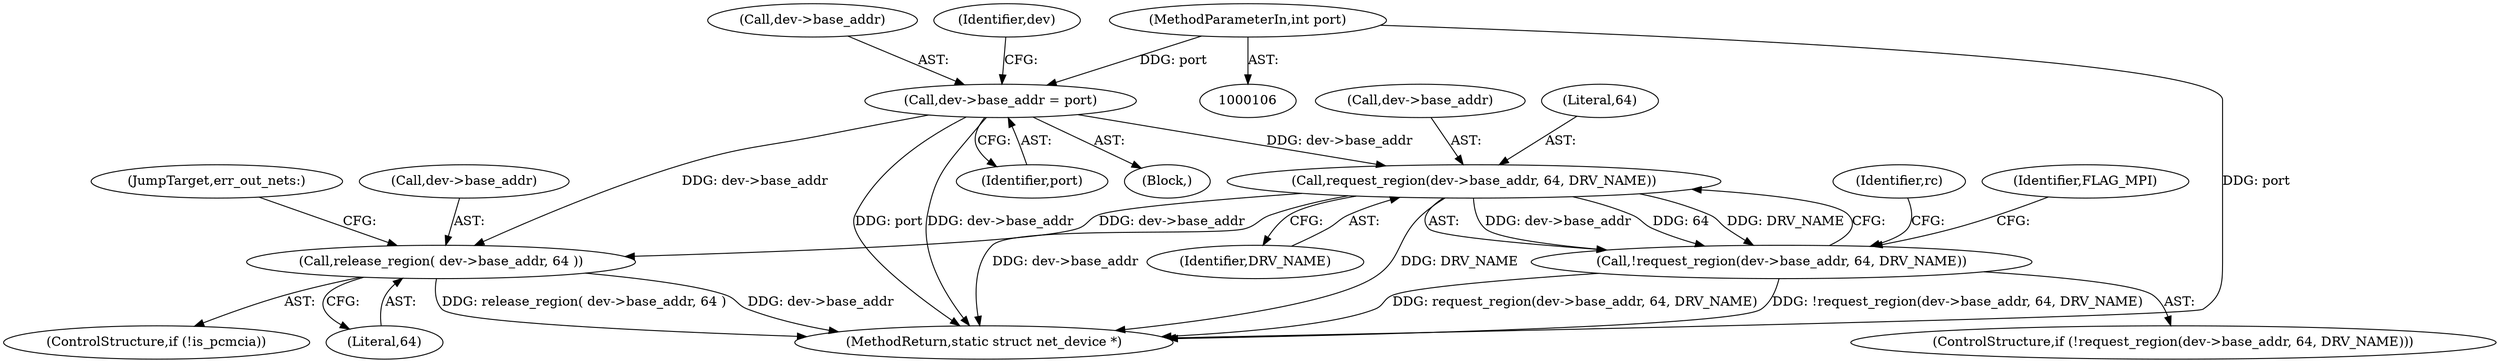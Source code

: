 digraph "0_linux_550fd08c2cebad61c548def135f67aba284c6162_7@pointer" {
"1000308" [label="(Call,request_region(dev->base_addr, 64, DRV_NAME))"];
"1000284" [label="(Call,dev->base_addr = port)"];
"1000108" [label="(MethodParameterIn,int port)"];
"1000307" [label="(Call,!request_region(dev->base_addr, 64, DRV_NAME))"];
"1000668" [label="(Call,release_region( dev->base_addr, 64 ))"];
"1000669" [label="(Call,dev->base_addr)"];
"1000112" [label="(Block,)"];
"1000673" [label="(JumpTarget,err_out_nets:)"];
"1000285" [label="(Call,dev->base_addr)"];
"1000309" [label="(Call,dev->base_addr)"];
"1000665" [label="(ControlStructure,if (!is_pcmcia))"];
"1000284" [label="(Call,dev->base_addr = port)"];
"1000316" [label="(Identifier,rc)"];
"1000291" [label="(Identifier,dev)"];
"1000668" [label="(Call,release_region( dev->base_addr, 64 ))"];
"1000312" [label="(Literal,64)"];
"1000308" [label="(Call,request_region(dev->base_addr, 64, DRV_NAME))"];
"1000683" [label="(MethodReturn,static struct net_device *)"];
"1000672" [label="(Literal,64)"];
"1000327" [label="(Identifier,FLAG_MPI)"];
"1000313" [label="(Identifier,DRV_NAME)"];
"1000307" [label="(Call,!request_region(dev->base_addr, 64, DRV_NAME))"];
"1000306" [label="(ControlStructure,if (!request_region(dev->base_addr, 64, DRV_NAME)))"];
"1000288" [label="(Identifier,port)"];
"1000108" [label="(MethodParameterIn,int port)"];
"1000308" -> "1000307"  [label="AST: "];
"1000308" -> "1000313"  [label="CFG: "];
"1000309" -> "1000308"  [label="AST: "];
"1000312" -> "1000308"  [label="AST: "];
"1000313" -> "1000308"  [label="AST: "];
"1000307" -> "1000308"  [label="CFG: "];
"1000308" -> "1000683"  [label="DDG: dev->base_addr"];
"1000308" -> "1000683"  [label="DDG: DRV_NAME"];
"1000308" -> "1000307"  [label="DDG: dev->base_addr"];
"1000308" -> "1000307"  [label="DDG: 64"];
"1000308" -> "1000307"  [label="DDG: DRV_NAME"];
"1000284" -> "1000308"  [label="DDG: dev->base_addr"];
"1000308" -> "1000668"  [label="DDG: dev->base_addr"];
"1000284" -> "1000112"  [label="AST: "];
"1000284" -> "1000288"  [label="CFG: "];
"1000285" -> "1000284"  [label="AST: "];
"1000288" -> "1000284"  [label="AST: "];
"1000291" -> "1000284"  [label="CFG: "];
"1000284" -> "1000683"  [label="DDG: dev->base_addr"];
"1000284" -> "1000683"  [label="DDG: port"];
"1000108" -> "1000284"  [label="DDG: port"];
"1000284" -> "1000668"  [label="DDG: dev->base_addr"];
"1000108" -> "1000106"  [label="AST: "];
"1000108" -> "1000683"  [label="DDG: port"];
"1000307" -> "1000306"  [label="AST: "];
"1000316" -> "1000307"  [label="CFG: "];
"1000327" -> "1000307"  [label="CFG: "];
"1000307" -> "1000683"  [label="DDG: !request_region(dev->base_addr, 64, DRV_NAME)"];
"1000307" -> "1000683"  [label="DDG: request_region(dev->base_addr, 64, DRV_NAME)"];
"1000668" -> "1000665"  [label="AST: "];
"1000668" -> "1000672"  [label="CFG: "];
"1000669" -> "1000668"  [label="AST: "];
"1000672" -> "1000668"  [label="AST: "];
"1000673" -> "1000668"  [label="CFG: "];
"1000668" -> "1000683"  [label="DDG: release_region( dev->base_addr, 64 )"];
"1000668" -> "1000683"  [label="DDG: dev->base_addr"];
}
